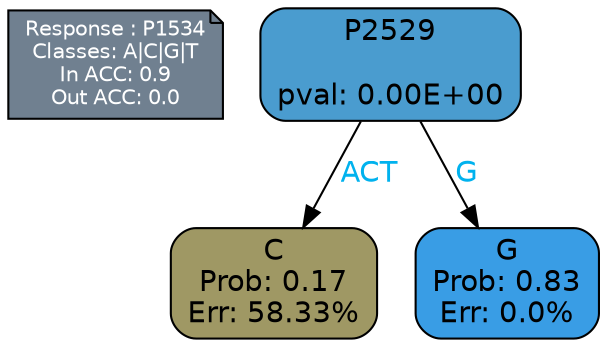 digraph Tree {
node [shape=box, style="filled, rounded", color="black", fontname=helvetica] ;
graph [ranksep=equally, splines=polylines, bgcolor=transparent, dpi=600] ;
edge [fontname=helvetica] ;
LEGEND [label="Response : P1534
Classes: A|C|G|T
In ACC: 0.9
Out ACC: 0.0
",shape=note,align=left,style=filled,fillcolor="slategray",fontcolor="white",fontsize=10];1 [label="P2529

pval: 0.00E+00", fillcolor="#4a9ccf"] ;
2 [label="C
Prob: 0.17
Err: 58.33%", fillcolor="#9f9864"] ;
3 [label="G
Prob: 0.83
Err: 0.0%", fillcolor="#399de5"] ;
1 -> 2 [label="ACT",fontcolor=deepskyblue2] ;
1 -> 3 [label="G",fontcolor=deepskyblue2] ;
{rank = same; 2;3;}{rank = same; LEGEND;1;}}